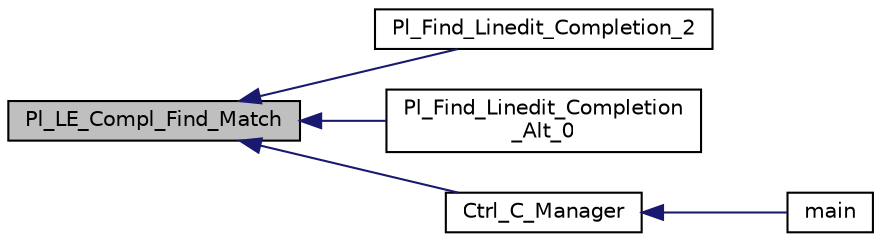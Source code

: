 digraph "Pl_LE_Compl_Find_Match"
{
  edge [fontname="Helvetica",fontsize="10",labelfontname="Helvetica",labelfontsize="10"];
  node [fontname="Helvetica",fontsize="10",shape=record];
  rankdir="LR";
  Node1 [label="Pl_LE_Compl_Find_Match",height=0.2,width=0.4,color="black", fillcolor="grey75", style="filled", fontcolor="black"];
  Node1 -> Node2 [dir="back",color="midnightblue",fontsize="10",style="solid",fontname="Helvetica"];
  Node2 [label="Pl_Find_Linedit_Completion_2",height=0.2,width=0.4,color="black", fillcolor="white", style="filled",URL="$le__interf__c_8c.html#a0a61313a320732442c75966449171264"];
  Node1 -> Node3 [dir="back",color="midnightblue",fontsize="10",style="solid",fontname="Helvetica"];
  Node3 [label="Pl_Find_Linedit_Completion\l_Alt_0",height=0.2,width=0.4,color="black", fillcolor="white", style="filled",URL="$le__interf__c_8c.html#aca516783a0ef22403cb285304846d760"];
  Node1 -> Node4 [dir="back",color="midnightblue",fontsize="10",style="solid",fontname="Helvetica"];
  Node4 [label="Ctrl_C_Manager",height=0.2,width=0.4,color="black", fillcolor="white", style="filled",URL="$test__linedit_8c.html#aff54f72a936c24930b5fee97f82033d5"];
  Node4 -> Node5 [dir="back",color="midnightblue",fontsize="10",style="solid",fontname="Helvetica"];
  Node5 [label="main",height=0.2,width=0.4,color="black", fillcolor="white", style="filled",URL="$test__linedit_8c.html#a0ddf1224851353fc92bfbff6f499fa97"];
}
